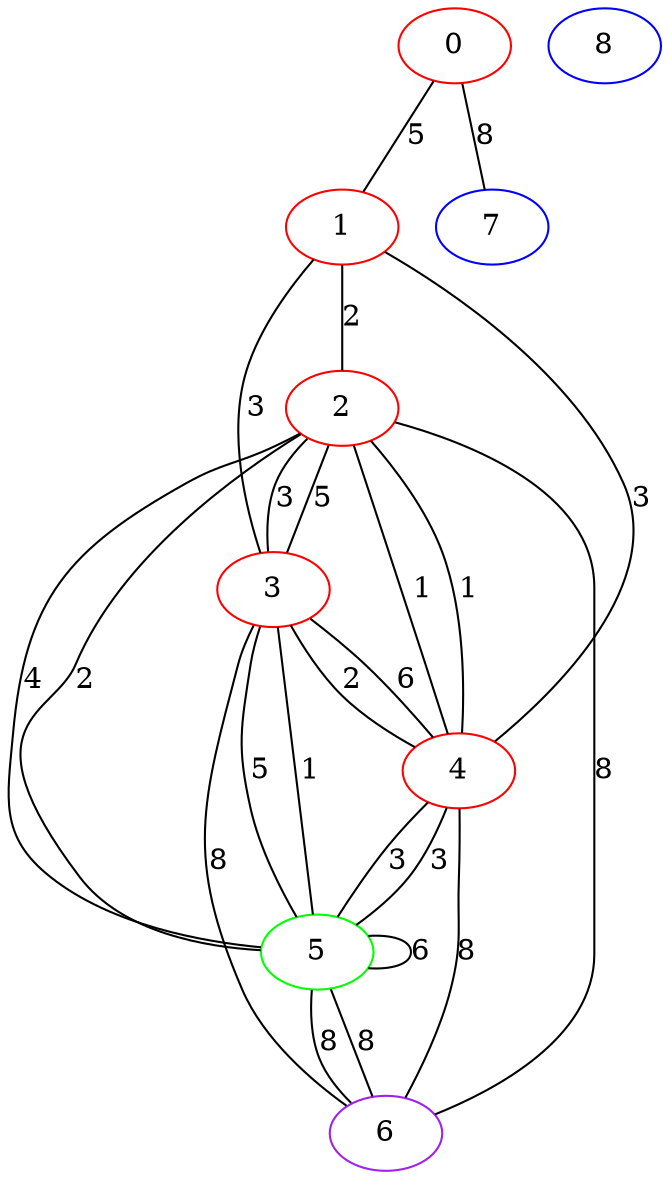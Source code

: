 graph "" {
0 [color=red, weight=1];
1 [color=red, weight=1];
2 [color=red, weight=1];
3 [color=red, weight=1];
4 [color=red, weight=1];
5 [color=green, weight=2];
6 [color=purple, weight=4];
7 [color=blue, weight=3];
8 [color=blue, weight=3];
0 -- 1  [key=0, label=5];
0 -- 7  [key=0, label=8];
1 -- 2  [key=0, label=2];
1 -- 3  [key=0, label=3];
1 -- 4  [key=0, label=3];
2 -- 3  [key=0, label=5];
2 -- 3  [key=1, label=3];
2 -- 4  [key=0, label=1];
2 -- 4  [key=1, label=1];
2 -- 5  [key=0, label=2];
2 -- 5  [key=1, label=4];
2 -- 6  [key=0, label=8];
3 -- 4  [key=0, label=6];
3 -- 4  [key=1, label=2];
3 -- 5  [key=0, label=5];
3 -- 5  [key=1, label=1];
3 -- 6  [key=0, label=8];
4 -- 5  [key=0, label=3];
4 -- 5  [key=1, label=3];
4 -- 6  [key=0, label=8];
5 -- 5  [key=0, label=6];
5 -- 6  [key=0, label=8];
5 -- 6  [key=1, label=8];
}
